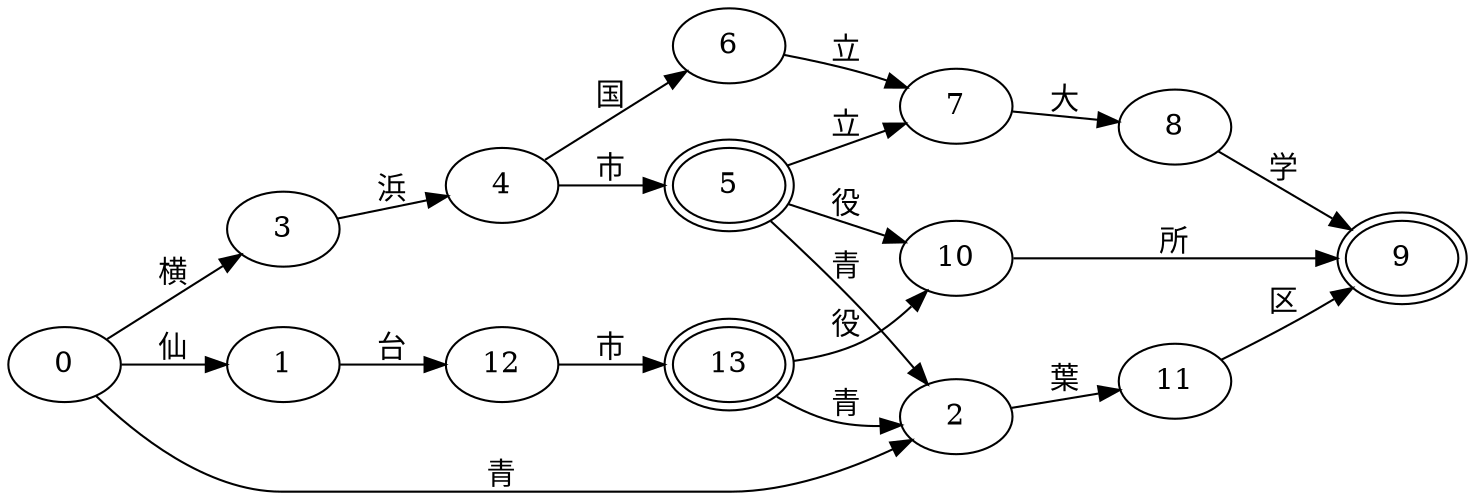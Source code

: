 digraph {
  graph [rankdir = LR];
  "5" [peripheries = 2];
  "9" [peripheries = 2];
  "13" [peripheries = 2];
  "0" -> "1" [label="仙"];
  "0" -> "2" [label="青"];
  "0" -> "3" [label="横"];
  "1" -> "12" [label="台"];
  "2" -> "11" [label="葉"];
  "3" -> "4" [label="浜"];
  "4" -> "5" [label="市"];
  "4" -> "6" [label="国"];
  "5" -> "7" [label="立"];
  "5" -> "2" [label="青"];
  "5" -> "10" [label="役"];
  "6" -> "7" [label="立"];
  "7" -> "8" [label="大"];
  "8" -> "9" [label="学"];
  "10" -> "9" [label="所"];
  "11" -> "9" [label="区"];
  "12" -> "13" [label="市"];
  "13" -> "2" [label="青"];
  "13" -> "10" [label="役"];
}

